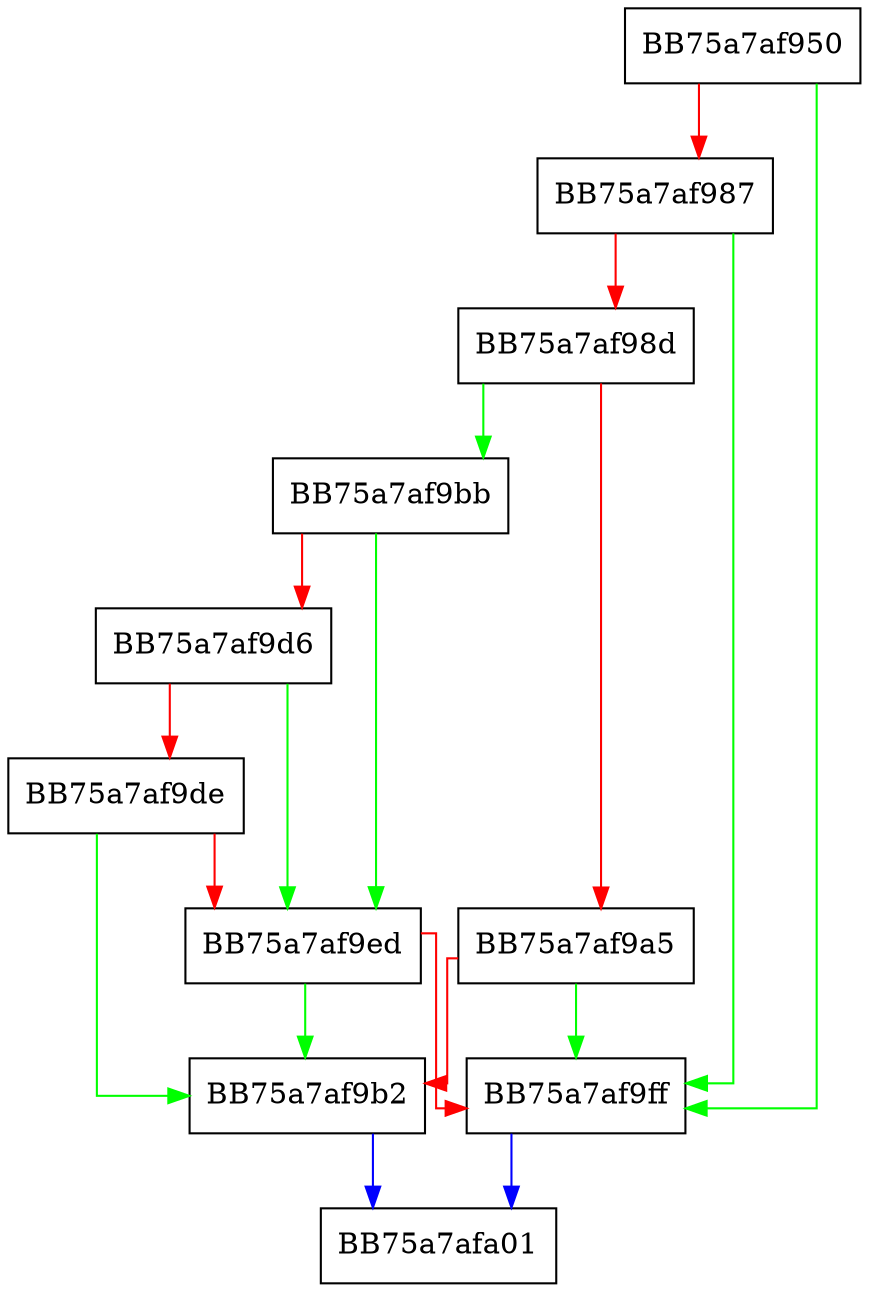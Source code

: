 digraph truncate_ctrl_z_if_present {
  node [shape="box"];
  graph [splines=ortho];
  BB75a7af950 -> BB75a7af9ff [color="green"];
  BB75a7af950 -> BB75a7af987 [color="red"];
  BB75a7af987 -> BB75a7af9ff [color="green"];
  BB75a7af987 -> BB75a7af98d [color="red"];
  BB75a7af98d -> BB75a7af9bb [color="green"];
  BB75a7af98d -> BB75a7af9a5 [color="red"];
  BB75a7af9a5 -> BB75a7af9ff [color="green"];
  BB75a7af9a5 -> BB75a7af9b2 [color="red"];
  BB75a7af9b2 -> BB75a7afa01 [color="blue"];
  BB75a7af9bb -> BB75a7af9ed [color="green"];
  BB75a7af9bb -> BB75a7af9d6 [color="red"];
  BB75a7af9d6 -> BB75a7af9ed [color="green"];
  BB75a7af9d6 -> BB75a7af9de [color="red"];
  BB75a7af9de -> BB75a7af9b2 [color="green"];
  BB75a7af9de -> BB75a7af9ed [color="red"];
  BB75a7af9ed -> BB75a7af9b2 [color="green"];
  BB75a7af9ed -> BB75a7af9ff [color="red"];
  BB75a7af9ff -> BB75a7afa01 [color="blue"];
}